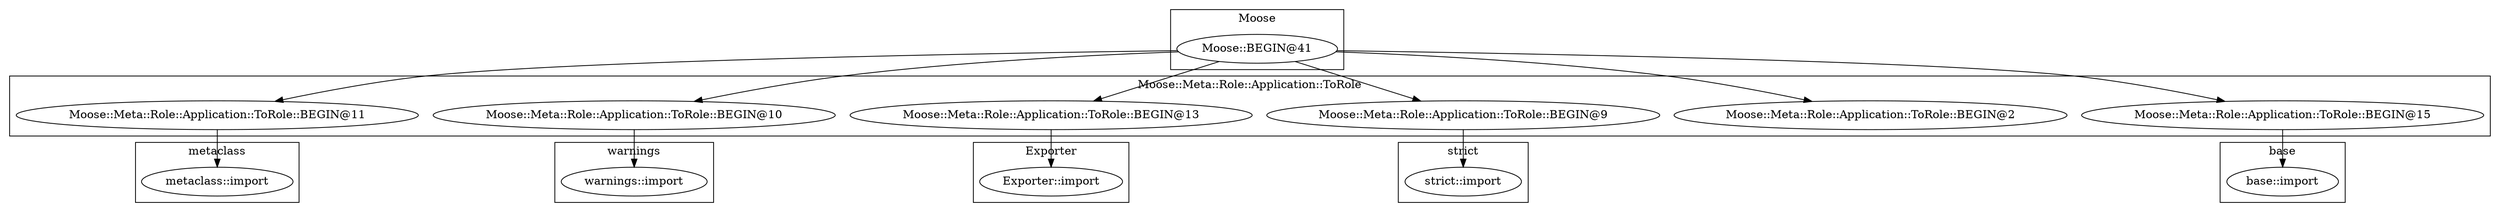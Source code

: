 digraph {
graph [overlap=false]
subgraph cluster_Moose_Meta_Role_Application_ToRole {
	label="Moose::Meta::Role::Application::ToRole";
	"Moose::Meta::Role::Application::ToRole::BEGIN@11";
	"Moose::Meta::Role::Application::ToRole::BEGIN@2";
	"Moose::Meta::Role::Application::ToRole::BEGIN@10";
	"Moose::Meta::Role::Application::ToRole::BEGIN@13";
	"Moose::Meta::Role::Application::ToRole::BEGIN@9";
	"Moose::Meta::Role::Application::ToRole::BEGIN@15";
}
subgraph cluster_Moose {
	label="Moose";
	"Moose::BEGIN@41";
}
subgraph cluster_metaclass {
	label="metaclass";
	"metaclass::import";
}
subgraph cluster_base {
	label="base";
	"base::import";
}
subgraph cluster_Exporter {
	label="Exporter";
	"Exporter::import";
}
subgraph cluster_warnings {
	label="warnings";
	"warnings::import";
}
subgraph cluster_strict {
	label="strict";
	"strict::import";
}
"Moose::Meta::Role::Application::ToRole::BEGIN@13" -> "Exporter::import";
"Moose::BEGIN@41" -> "Moose::Meta::Role::Application::ToRole::BEGIN@10";
"Moose::Meta::Role::Application::ToRole::BEGIN@11" -> "metaclass::import";
"Moose::Meta::Role::Application::ToRole::BEGIN@15" -> "base::import";
"Moose::Meta::Role::Application::ToRole::BEGIN@10" -> "warnings::import";
"Moose::BEGIN@41" -> "Moose::Meta::Role::Application::ToRole::BEGIN@2";
"Moose::Meta::Role::Application::ToRole::BEGIN@9" -> "strict::import";
"Moose::BEGIN@41" -> "Moose::Meta::Role::Application::ToRole::BEGIN@9";
"Moose::BEGIN@41" -> "Moose::Meta::Role::Application::ToRole::BEGIN@13";
"Moose::BEGIN@41" -> "Moose::Meta::Role::Application::ToRole::BEGIN@15";
"Moose::BEGIN@41" -> "Moose::Meta::Role::Application::ToRole::BEGIN@11";
}
